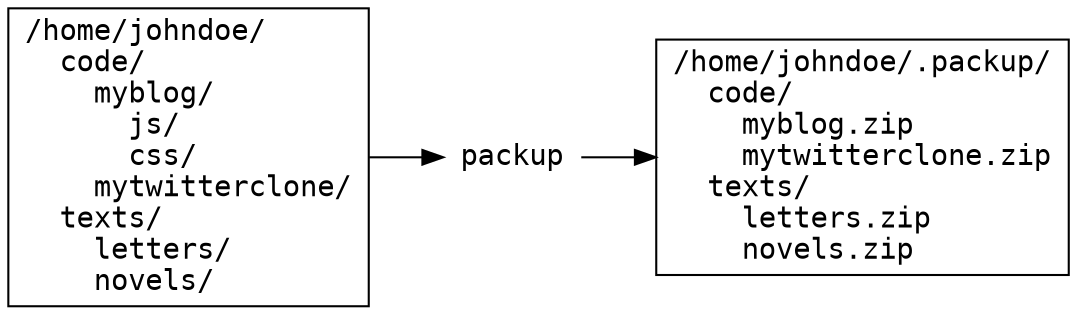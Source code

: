 digraph test123 {
	graph [
 		dpi = 100 
  ]
	source -> packup -> target;
	source [
		label="/home/johndoe/     
  code/            
    myblog/        
      js/          
      css/         
    mytwitterclone/
  texts/           
    letters/       
    novels/        
",
		fontname="Inconsolata",
		shape=rectangle
	];
	packup [
		label="packup",
		fontname="Inconsolata",
		shape=none
	];
	target [
		label="/home/johndoe/.packup/
  code/               
    myblog.zip        
    mytwitterclone.zip
  texts/              
    letters.zip       
    novels.zip        
",
		fontname="Inconsolata",
		shape=rectangle
	];
	rankdir=LR;
}
